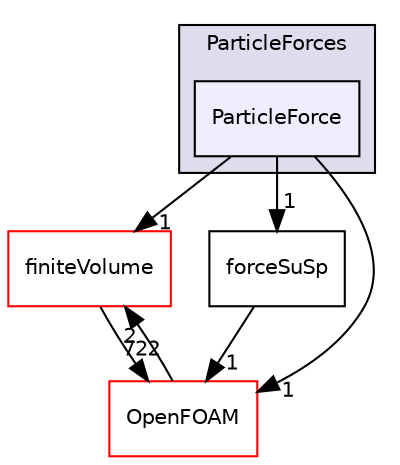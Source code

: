 digraph "src/lagrangian/intermediate/submodels/Kinematic/ParticleForces/ParticleForce" {
  bgcolor=transparent;
  compound=true
  node [ fontsize="10", fontname="Helvetica"];
  edge [ labelfontsize="10", labelfontname="Helvetica"];
  subgraph clusterdir_7880c6dec9d81c909715027e243e12ba {
    graph [ bgcolor="#ddddee", pencolor="black", label="ParticleForces" fontname="Helvetica", fontsize="10", URL="dir_7880c6dec9d81c909715027e243e12ba.html"]
  dir_6ac06ece5f26f1196a12108b46c15ea0 [shape=box, label="ParticleForce", style="filled", fillcolor="#eeeeff", pencolor="black", URL="dir_6ac06ece5f26f1196a12108b46c15ea0.html"];
  }
  dir_9bd15774b555cf7259a6fa18f99fe99b [shape=box label="finiteVolume" color="red" URL="dir_9bd15774b555cf7259a6fa18f99fe99b.html"];
  dir_294de1ccd4be9c8537f221ea9a79b8a4 [shape=box label="forceSuSp" URL="dir_294de1ccd4be9c8537f221ea9a79b8a4.html"];
  dir_c5473ff19b20e6ec4dfe5c310b3778a8 [shape=box label="OpenFOAM" color="red" URL="dir_c5473ff19b20e6ec4dfe5c310b3778a8.html"];
  dir_9bd15774b555cf7259a6fa18f99fe99b->dir_c5473ff19b20e6ec4dfe5c310b3778a8 [headlabel="722", labeldistance=1.5 headhref="dir_000881_001873.html"];
  dir_6ac06ece5f26f1196a12108b46c15ea0->dir_9bd15774b555cf7259a6fa18f99fe99b [headlabel="1", labeldistance=1.5 headhref="dir_001527_000881.html"];
  dir_6ac06ece5f26f1196a12108b46c15ea0->dir_294de1ccd4be9c8537f221ea9a79b8a4 [headlabel="1", labeldistance=1.5 headhref="dir_001527_001519.html"];
  dir_6ac06ece5f26f1196a12108b46c15ea0->dir_c5473ff19b20e6ec4dfe5c310b3778a8 [headlabel="1", labeldistance=1.5 headhref="dir_001527_001873.html"];
  dir_294de1ccd4be9c8537f221ea9a79b8a4->dir_c5473ff19b20e6ec4dfe5c310b3778a8 [headlabel="1", labeldistance=1.5 headhref="dir_001519_001873.html"];
  dir_c5473ff19b20e6ec4dfe5c310b3778a8->dir_9bd15774b555cf7259a6fa18f99fe99b [headlabel="2", labeldistance=1.5 headhref="dir_001873_000881.html"];
}
